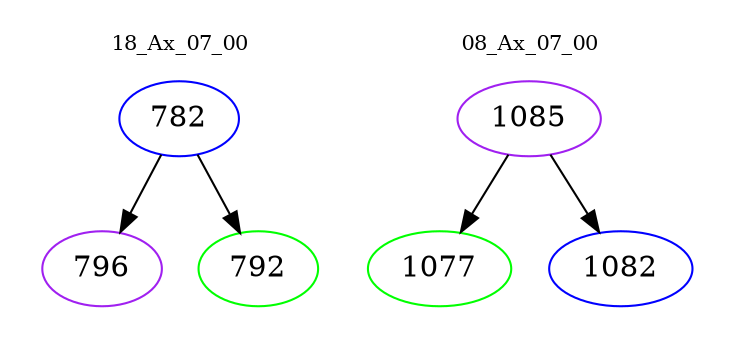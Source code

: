digraph{
subgraph cluster_0 {
color = white
label = "18_Ax_07_00";
fontsize=10;
T0_782 [label="782", color="blue"]
T0_782 -> T0_796 [color="black"]
T0_796 [label="796", color="purple"]
T0_782 -> T0_792 [color="black"]
T0_792 [label="792", color="green"]
}
subgraph cluster_1 {
color = white
label = "08_Ax_07_00";
fontsize=10;
T1_1085 [label="1085", color="purple"]
T1_1085 -> T1_1077 [color="black"]
T1_1077 [label="1077", color="green"]
T1_1085 -> T1_1082 [color="black"]
T1_1082 [label="1082", color="blue"]
}
}
